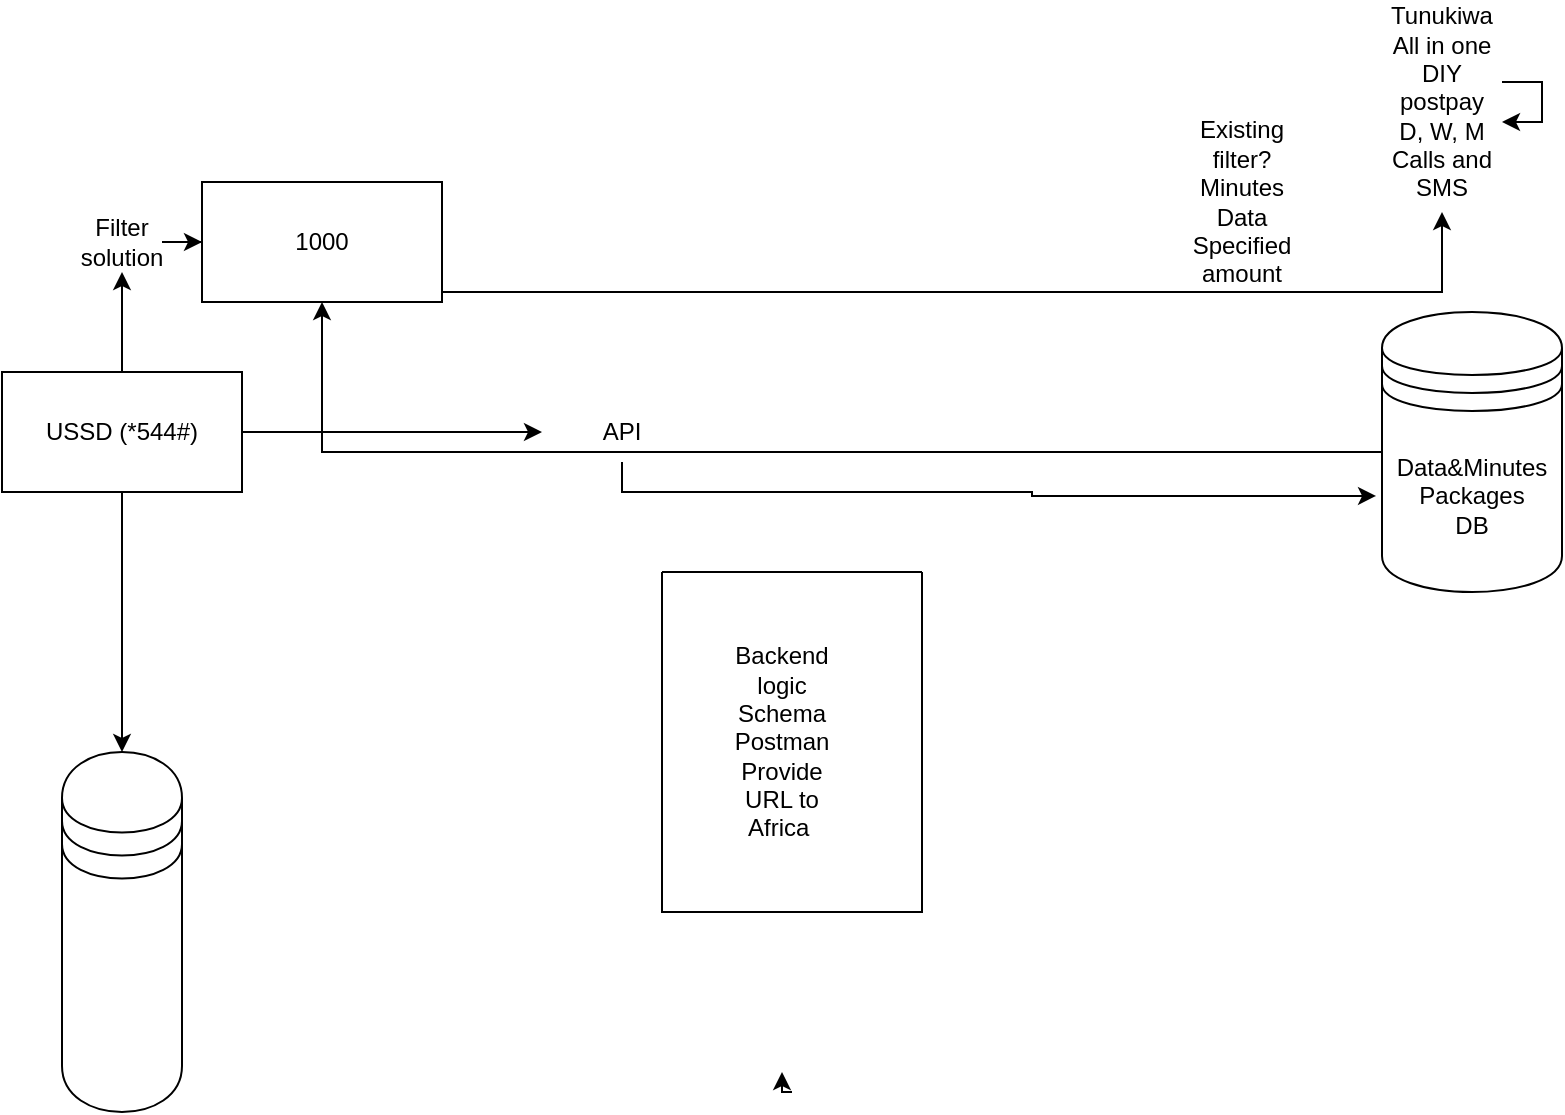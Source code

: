 <mxfile version="21.5.0" type="github">
  <diagram name="Page-1" id="5f0bae14-7c28-e335-631c-24af17079c00">
    <mxGraphModel dx="984" dy="708" grid="1" gridSize="10" guides="1" tooltips="1" connect="1" arrows="1" fold="1" page="1" pageScale="1" pageWidth="1100" pageHeight="850" background="none" math="0" shadow="0">
      <root>
        <mxCell id="0" />
        <mxCell id="1" parent="0" />
        <mxCell id="-nI84mxvh85g4nLmvBqE-6" style="edgeStyle=orthogonalEdgeStyle;rounded=0;orthogonalLoop=1;jettySize=auto;html=1;exitX=0.5;exitY=0;exitDx=0;exitDy=0;" edge="1" parent="1" source="-nI84mxvh85g4nLmvBqE-1">
          <mxGeometry relative="1" as="geometry">
            <mxPoint x="190" y="160" as="targetPoint" />
          </mxGeometry>
        </mxCell>
        <mxCell id="-nI84mxvh85g4nLmvBqE-20" style="edgeStyle=orthogonalEdgeStyle;rounded=0;orthogonalLoop=1;jettySize=auto;html=1;" edge="1" parent="1" source="-nI84mxvh85g4nLmvBqE-1">
          <mxGeometry relative="1" as="geometry">
            <mxPoint x="190" y="400" as="targetPoint" />
          </mxGeometry>
        </mxCell>
        <mxCell id="-nI84mxvh85g4nLmvBqE-1" value="USSD (*544#)" style="rounded=0;whiteSpace=wrap;html=1;" vertex="1" parent="1">
          <mxGeometry x="130" y="210" width="120" height="60" as="geometry" />
        </mxCell>
        <mxCell id="-nI84mxvh85g4nLmvBqE-2" value="" style="endArrow=classic;html=1;rounded=0;exitX=1;exitY=0.5;exitDx=0;exitDy=0;" edge="1" parent="1" source="-nI84mxvh85g4nLmvBqE-1">
          <mxGeometry width="50" height="50" relative="1" as="geometry">
            <mxPoint x="480" y="390" as="sourcePoint" />
            <mxPoint x="400" y="240" as="targetPoint" />
          </mxGeometry>
        </mxCell>
        <mxCell id="-nI84mxvh85g4nLmvBqE-18" style="edgeStyle=orthogonalEdgeStyle;rounded=0;orthogonalLoop=1;jettySize=auto;html=1;" edge="1" parent="1" source="-nI84mxvh85g4nLmvBqE-4" target="-nI84mxvh85g4nLmvBqE-15">
          <mxGeometry relative="1" as="geometry" />
        </mxCell>
        <mxCell id="-nI84mxvh85g4nLmvBqE-4" value="Data&amp;amp;Minutes Packages&lt;br&gt;DB&lt;br&gt;" style="shape=datastore;whiteSpace=wrap;html=1;" vertex="1" parent="1">
          <mxGeometry x="820" y="180" width="90" height="140" as="geometry" />
        </mxCell>
        <mxCell id="-nI84mxvh85g4nLmvBqE-10" style="edgeStyle=orthogonalEdgeStyle;rounded=0;orthogonalLoop=1;jettySize=auto;html=1;entryX=-0.033;entryY=0.657;entryDx=0;entryDy=0;entryPerimeter=0;" edge="1" parent="1" source="-nI84mxvh85g4nLmvBqE-5" target="-nI84mxvh85g4nLmvBqE-4">
          <mxGeometry relative="1" as="geometry">
            <Array as="points">
              <mxPoint x="440" y="270" />
              <mxPoint x="645" y="270" />
              <mxPoint x="645" y="272" />
            </Array>
          </mxGeometry>
        </mxCell>
        <mxCell id="-nI84mxvh85g4nLmvBqE-5" value="API" style="text;html=1;strokeColor=none;fillColor=none;align=center;verticalAlign=middle;whiteSpace=wrap;rounded=0;" vertex="1" parent="1">
          <mxGeometry x="410" y="225" width="60" height="30" as="geometry" />
        </mxCell>
        <mxCell id="-nI84mxvh85g4nLmvBqE-14" style="edgeStyle=orthogonalEdgeStyle;rounded=0;orthogonalLoop=1;jettySize=auto;html=1;" edge="1" parent="1" source="-nI84mxvh85g4nLmvBqE-7" target="-nI84mxvh85g4nLmvBqE-15">
          <mxGeometry relative="1" as="geometry">
            <mxPoint x="290" y="145" as="targetPoint" />
          </mxGeometry>
        </mxCell>
        <mxCell id="-nI84mxvh85g4nLmvBqE-7" value="Filter solution&lt;br&gt;" style="text;html=1;strokeColor=none;fillColor=none;align=center;verticalAlign=middle;whiteSpace=wrap;rounded=0;" vertex="1" parent="1">
          <mxGeometry x="160" y="130" width="60" height="30" as="geometry" />
        </mxCell>
        <mxCell id="-nI84mxvh85g4nLmvBqE-11" value="Existing filter?&lt;br&gt;Minutes&lt;br&gt;Data&lt;br&gt;Specified amount&lt;br&gt;" style="text;html=1;strokeColor=none;fillColor=none;align=center;verticalAlign=middle;whiteSpace=wrap;rounded=0;" vertex="1" parent="1">
          <mxGeometry x="720" y="110" width="60" height="30" as="geometry" />
        </mxCell>
        <mxCell id="-nI84mxvh85g4nLmvBqE-12" value="Tunukiwa&lt;br&gt;All in one&lt;br&gt;DIY postpay&lt;br&gt;D, W, M&lt;br&gt;Calls and SMS&lt;br&gt;" style="text;html=1;strokeColor=none;fillColor=none;align=center;verticalAlign=middle;whiteSpace=wrap;rounded=0;" vertex="1" parent="1">
          <mxGeometry x="820" y="60" width="60" height="30" as="geometry" />
        </mxCell>
        <mxCell id="-nI84mxvh85g4nLmvBqE-13" style="edgeStyle=orthogonalEdgeStyle;rounded=0;orthogonalLoop=1;jettySize=auto;html=1;" edge="1" parent="1" source="-nI84mxvh85g4nLmvBqE-12" target="-nI84mxvh85g4nLmvBqE-12">
          <mxGeometry relative="1" as="geometry" />
        </mxCell>
        <mxCell id="-nI84mxvh85g4nLmvBqE-16" style="edgeStyle=orthogonalEdgeStyle;rounded=0;orthogonalLoop=1;jettySize=auto;html=1;" edge="1" parent="1" source="-nI84mxvh85g4nLmvBqE-15">
          <mxGeometry relative="1" as="geometry">
            <mxPoint x="850" y="130" as="targetPoint" />
            <Array as="points">
              <mxPoint x="850" y="170" />
            </Array>
          </mxGeometry>
        </mxCell>
        <mxCell id="-nI84mxvh85g4nLmvBqE-15" value="1000&lt;br&gt;" style="rounded=0;whiteSpace=wrap;html=1;" vertex="1" parent="1">
          <mxGeometry x="230" y="115" width="120" height="60" as="geometry" />
        </mxCell>
        <mxCell id="-nI84mxvh85g4nLmvBqE-19" value="" style="shape=datastore;whiteSpace=wrap;html=1;" vertex="1" parent="1">
          <mxGeometry x="160" y="400" width="60" height="180" as="geometry" />
        </mxCell>
        <mxCell id="-nI84mxvh85g4nLmvBqE-21" value="Backend logic&lt;br&gt;Schema&lt;br&gt;Postman&lt;br&gt;Provide URL to Africa&amp;nbsp;" style="text;html=1;strokeColor=none;fillColor=none;align=center;verticalAlign=middle;whiteSpace=wrap;rounded=0;" vertex="1" parent="1">
          <mxGeometry x="490" y="380" width="60" height="30" as="geometry" />
        </mxCell>
        <mxCell id="-nI84mxvh85g4nLmvBqE-22" value="" style="swimlane;startSize=0;" vertex="1" parent="1">
          <mxGeometry x="460" y="310" width="130" height="170" as="geometry" />
        </mxCell>
        <mxCell id="-nI84mxvh85g4nLmvBqE-25" style="edgeStyle=orthogonalEdgeStyle;rounded=0;orthogonalLoop=1;jettySize=auto;html=1;" edge="1" parent="1">
          <mxGeometry relative="1" as="geometry">
            <mxPoint x="520" y="560" as="targetPoint" />
            <mxPoint x="525" y="570" as="sourcePoint" />
          </mxGeometry>
        </mxCell>
      </root>
    </mxGraphModel>
  </diagram>
</mxfile>
